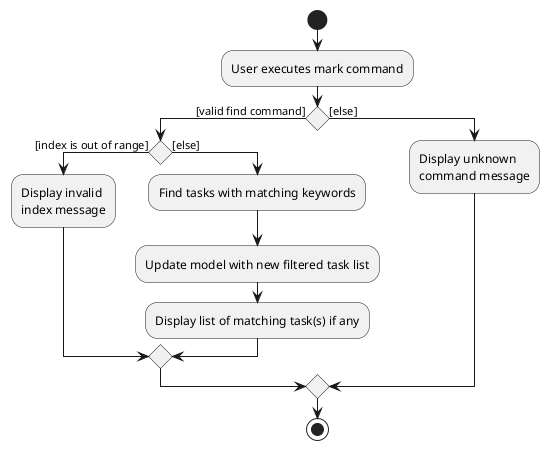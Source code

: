 @startuml
start
:User executes mark command;

if () then ([valid find command])

    if () then ([index is out of range])
        :Display invalid
        index message;

        else ([else])
          :Find tasks with matching keywords;
            :Update model with new filtered task list;
            :Display list of matching task(s) if any;
        endif

else ([else])
    :Display unknown
    command message;
endif
stop
@enduml

